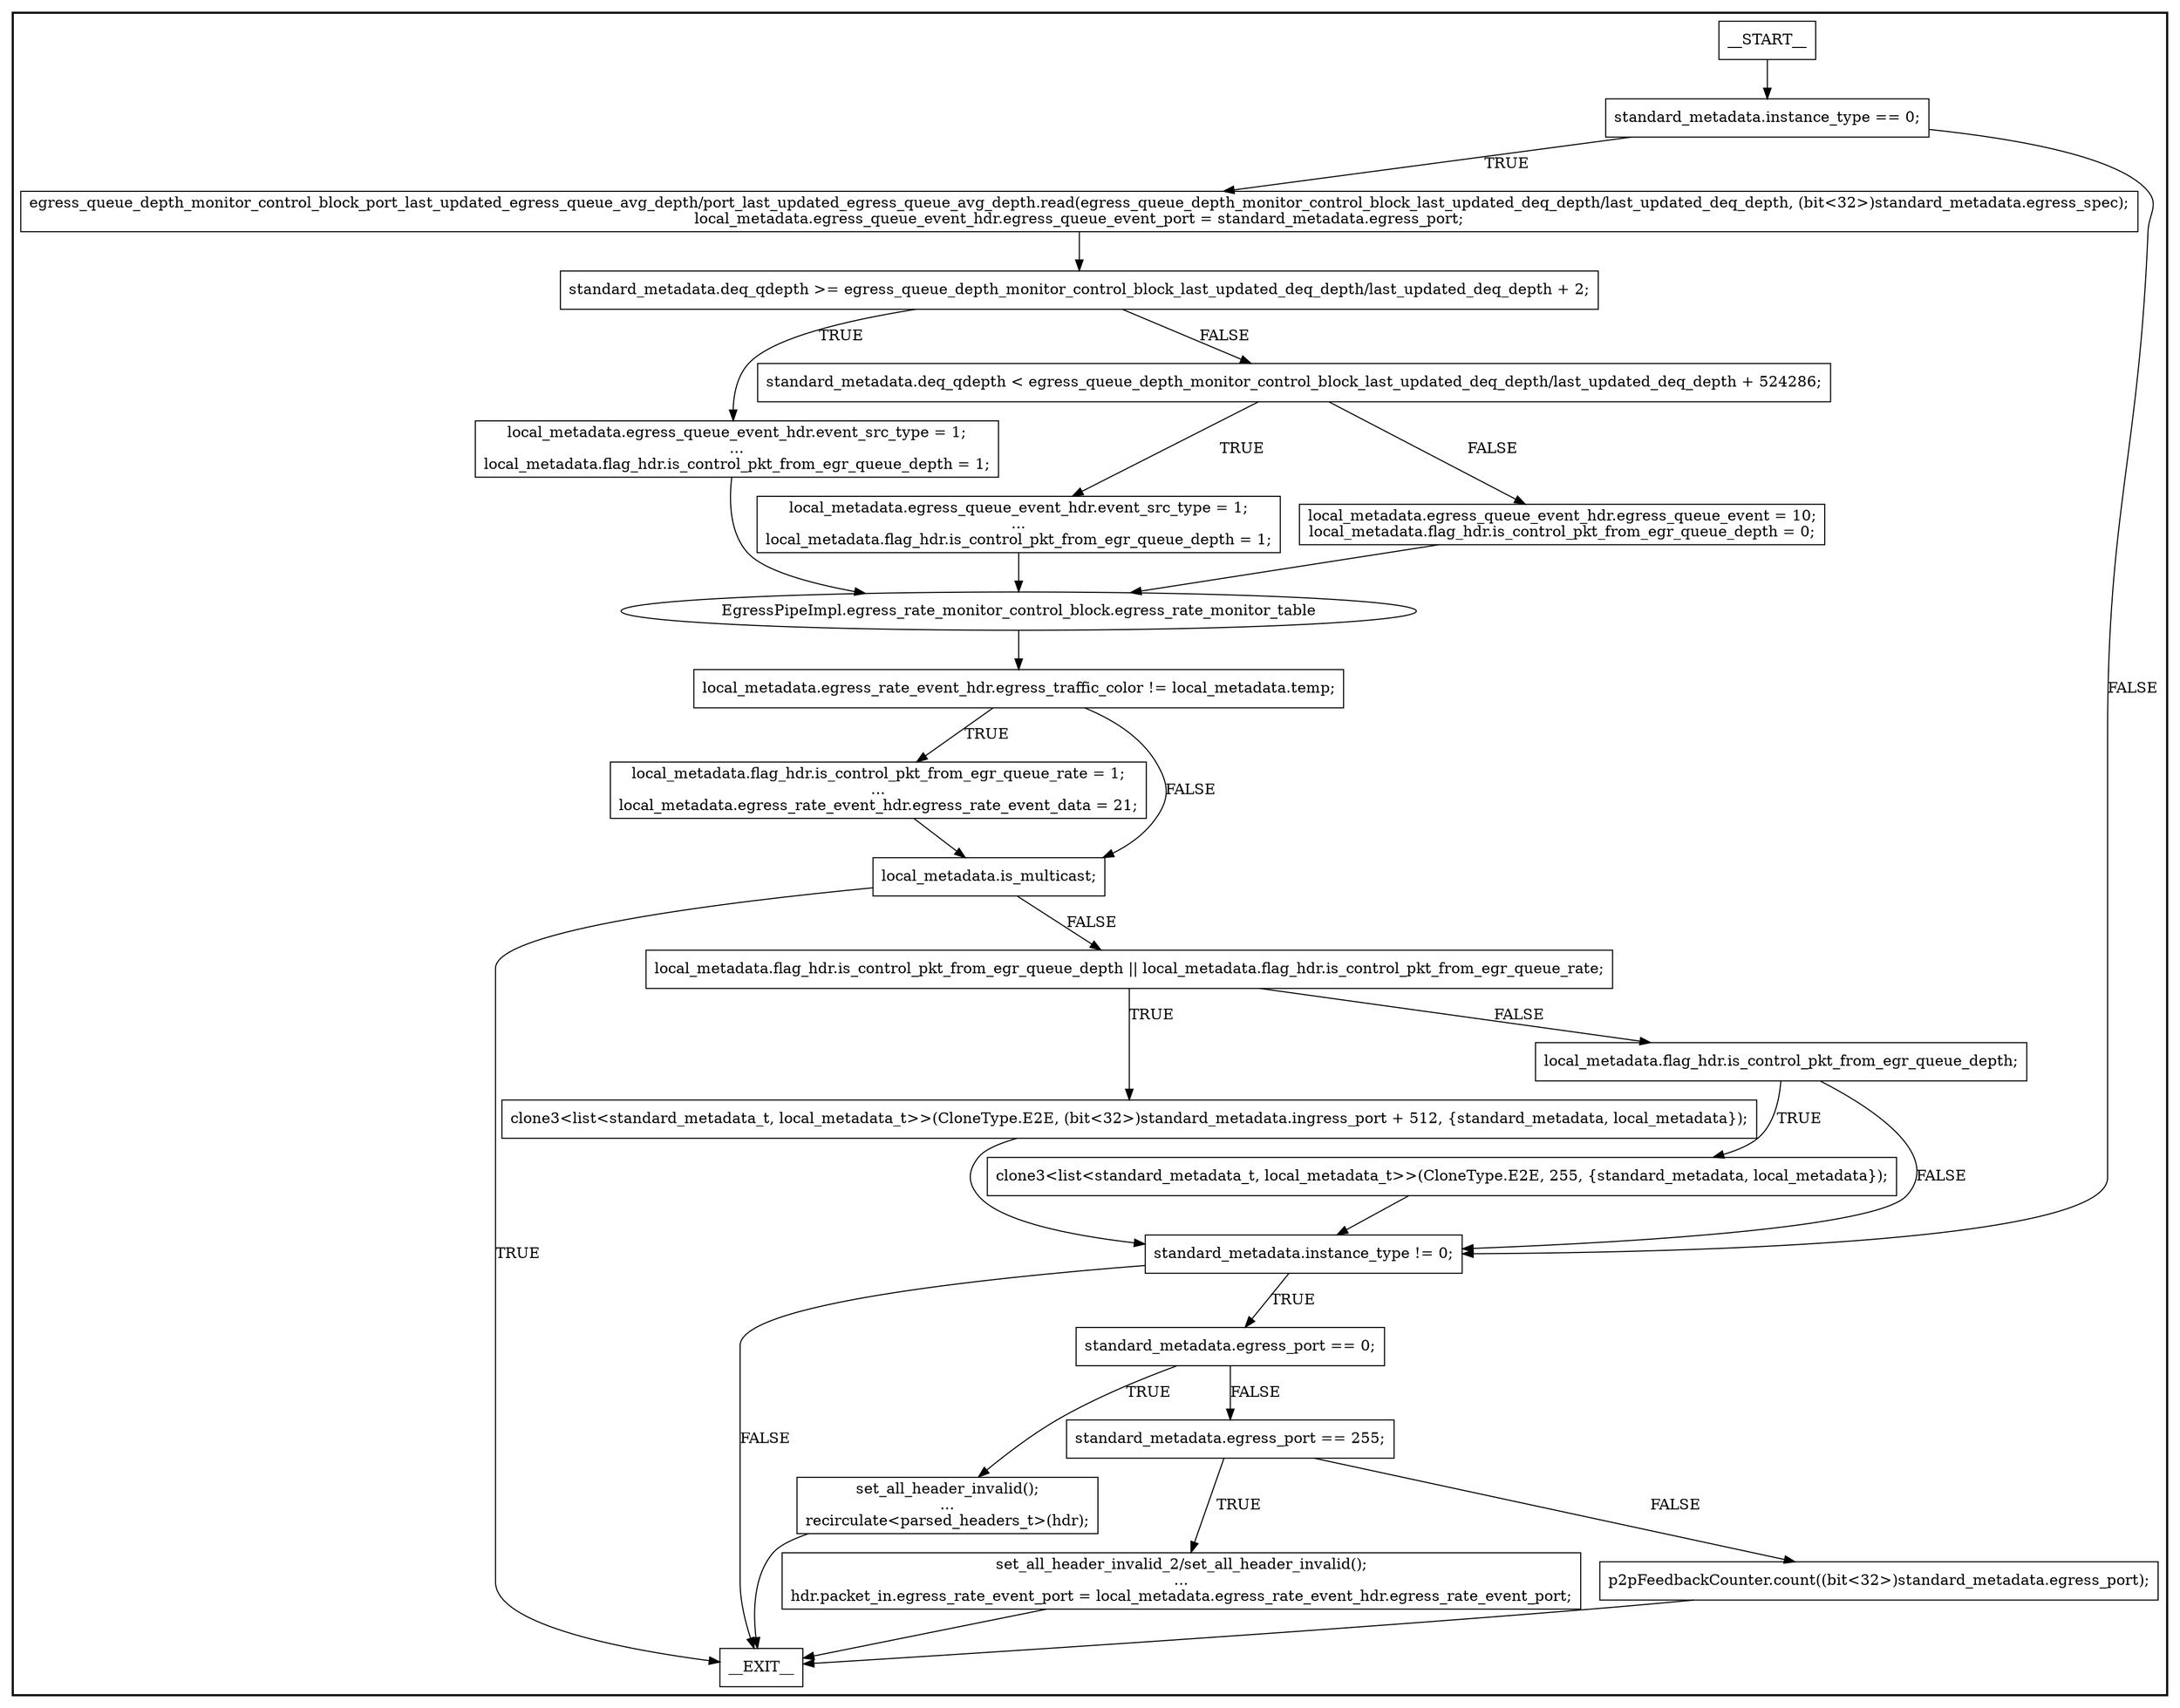 digraph EgressPipeImpl {
subgraph cluster {
graph [
label="", labeljust=r, style=bold];
0[label=__START__, margin="", shape=rectangle, style=solid];
1[label=__EXIT__, margin="", shape=rectangle, style=solid];
2[label="standard_metadata.instance_type == 0;", margin="", shape=rectangle, style=solid];
3[label="egress_queue_depth_monitor_control_block_port_last_updated_egress_queue_avg_depth/port_last_updated_egress_queue_avg_depth.read(egress_queue_depth_monitor_control_block_last_updated_deq_depth/last_updated_deq_depth, (bit<32>)standard_metadata.egress_spec);
local_metadata.egress_queue_event_hdr.egress_queue_event_port = standard_metadata.egress_port;", margin="", shape=rectangle, style=solid];
4[label="standard_metadata.deq_qdepth >= egress_queue_depth_monitor_control_block_last_updated_deq_depth/last_updated_deq_depth + 2;", margin="", shape=rectangle, style=solid];
5[label="local_metadata.egress_queue_event_hdr.event_src_type = 1;
...
local_metadata.flag_hdr.is_control_pkt_from_egr_queue_depth = 1;", margin="", shape=rectangle, style=solid];
6[label="standard_metadata.deq_qdepth < egress_queue_depth_monitor_control_block_last_updated_deq_depth/last_updated_deq_depth + 524286;", margin="", shape=rectangle, style=solid];
7[label="local_metadata.egress_queue_event_hdr.event_src_type = 1;
...
local_metadata.flag_hdr.is_control_pkt_from_egr_queue_depth = 1;", margin="", shape=rectangle, style=solid];
8[label="local_metadata.egress_queue_event_hdr.egress_queue_event = 10;
local_metadata.flag_hdr.is_control_pkt_from_egr_queue_depth = 0;", margin="", shape=rectangle, style=solid];
9[label="EgressPipeImpl.egress_rate_monitor_control_block.egress_rate_monitor_table", margin="", shape=ellipse, style=solid];
10[label="local_metadata.egress_rate_event_hdr.egress_traffic_color != local_metadata.temp;", margin="", shape=rectangle, style=solid];
11[label="local_metadata.flag_hdr.is_control_pkt_from_egr_queue_rate = 1;
...
local_metadata.egress_rate_event_hdr.egress_rate_event_data = 21;", margin="", shape=rectangle, style=solid];
12[label="local_metadata.is_multicast;", margin="", shape=rectangle, style=solid];
13[label="local_metadata.flag_hdr.is_control_pkt_from_egr_queue_depth || local_metadata.flag_hdr.is_control_pkt_from_egr_queue_rate;", margin="", shape=rectangle, style=solid];
14[label="clone3<list<standard_metadata_t, local_metadata_t>>(CloneType.E2E, (bit<32>)standard_metadata.ingress_port + 512, {standard_metadata, local_metadata});", margin="", shape=rectangle, style=solid];
15[label="local_metadata.flag_hdr.is_control_pkt_from_egr_queue_depth;", margin="", shape=rectangle, style=solid];
16[label="clone3<list<standard_metadata_t, local_metadata_t>>(CloneType.E2E, 255, {standard_metadata, local_metadata});", margin="", shape=rectangle, style=solid];
17[label="standard_metadata.instance_type != 0;", margin="", shape=rectangle, style=solid];
18[label="standard_metadata.egress_port == 0;", margin="", shape=rectangle, style=solid];
19[label="set_all_header_invalid();
...
recirculate<parsed_headers_t>(hdr);", margin="", shape=rectangle, style=solid];
20[label="standard_metadata.egress_port == 255;", margin="", shape=rectangle, style=solid];
21[label="set_all_header_invalid_2/set_all_header_invalid();
...
hdr.packet_in.egress_rate_event_port = local_metadata.egress_rate_event_hdr.egress_rate_event_port;", margin="", shape=rectangle, style=solid];
22[label="p2pFeedbackCounter.count((bit<32>)standard_metadata.egress_port);", margin="", shape=rectangle, style=solid];
0 -> 2[label=""];
2 -> 3[label=TRUE];
2 -> 17[label=FALSE];
3 -> 4[label=""];
4 -> 5[label=TRUE];
4 -> 6[label=FALSE];
5 -> 9[label=""];
6 -> 7[label=TRUE];
6 -> 8[label=FALSE];
7 -> 9[label=""];
8 -> 9[label=""];
9 -> 10[label=""];
10 -> 11[label=TRUE];
10 -> 12[label=FALSE];
11 -> 12[label=""];
12 -> 1[label=TRUE];
12 -> 13[label=FALSE];
13 -> 14[label=TRUE];
13 -> 15[label=FALSE];
14 -> 17[label=""];
15 -> 16[label=TRUE];
15 -> 17[label=FALSE];
16 -> 17[label=""];
17 -> 18[label=TRUE];
17 -> 1[label=FALSE];
18 -> 19[label=TRUE];
18 -> 20[label=FALSE];
19 -> 1[label=""];
20 -> 21[label=TRUE];
20 -> 22[label=FALSE];
21 -> 1[label=""];
22 -> 1[label=""];
}
}
